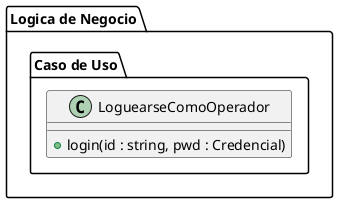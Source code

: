@startuml(id=PACKAGE)

!$Business  = "Logica de Negocio"
!$UseCases  = "Caso de Uso"

package "$Business" {
        package "$UseCases" {
                class LoguearseComoOperador {
                        + login(id : string, pwd : Credencial)
                }
        }
}


